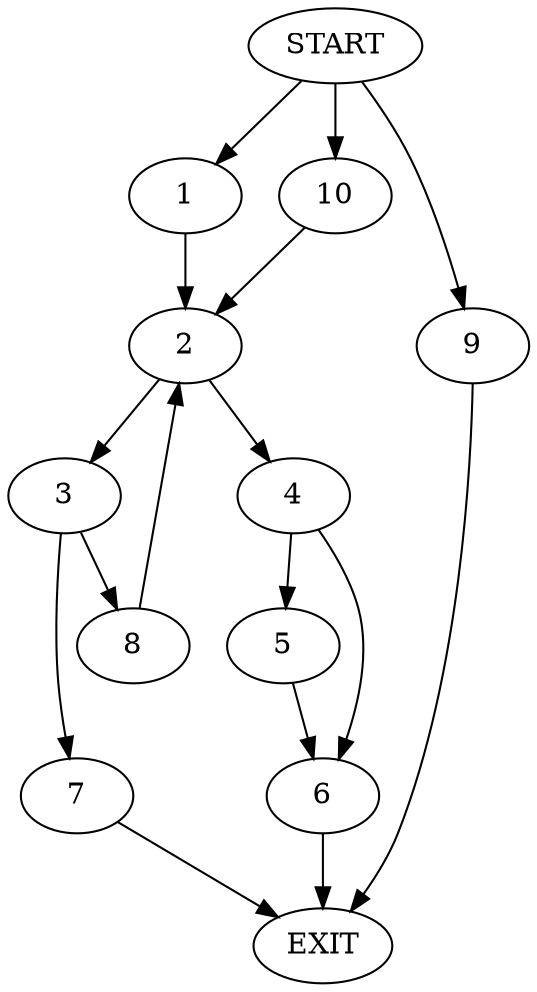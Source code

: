 digraph {
0 [label="START"]
11 [label="EXIT"]
0 -> 1
1 -> 2
2 -> 3
2 -> 4
4 -> 5
4 -> 6
3 -> 7
3 -> 8
8 -> 2
7 -> 11
0 -> 9
9 -> 11
0 -> 10
10 -> 2
5 -> 6
6 -> 11
}
